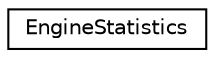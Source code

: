 digraph "Graphical Class Hierarchy"
{
 // LATEX_PDF_SIZE
  edge [fontname="Helvetica",fontsize="10",labelfontname="Helvetica",labelfontsize="10"];
  node [fontname="Helvetica",fontsize="10",shape=record];
  rankdir="LR";
  Node0 [label="EngineStatistics",height=0.2,width=0.4,color="black", fillcolor="white", style="filled",URL="$structEngineStatistics.html",tooltip=" "];
}

